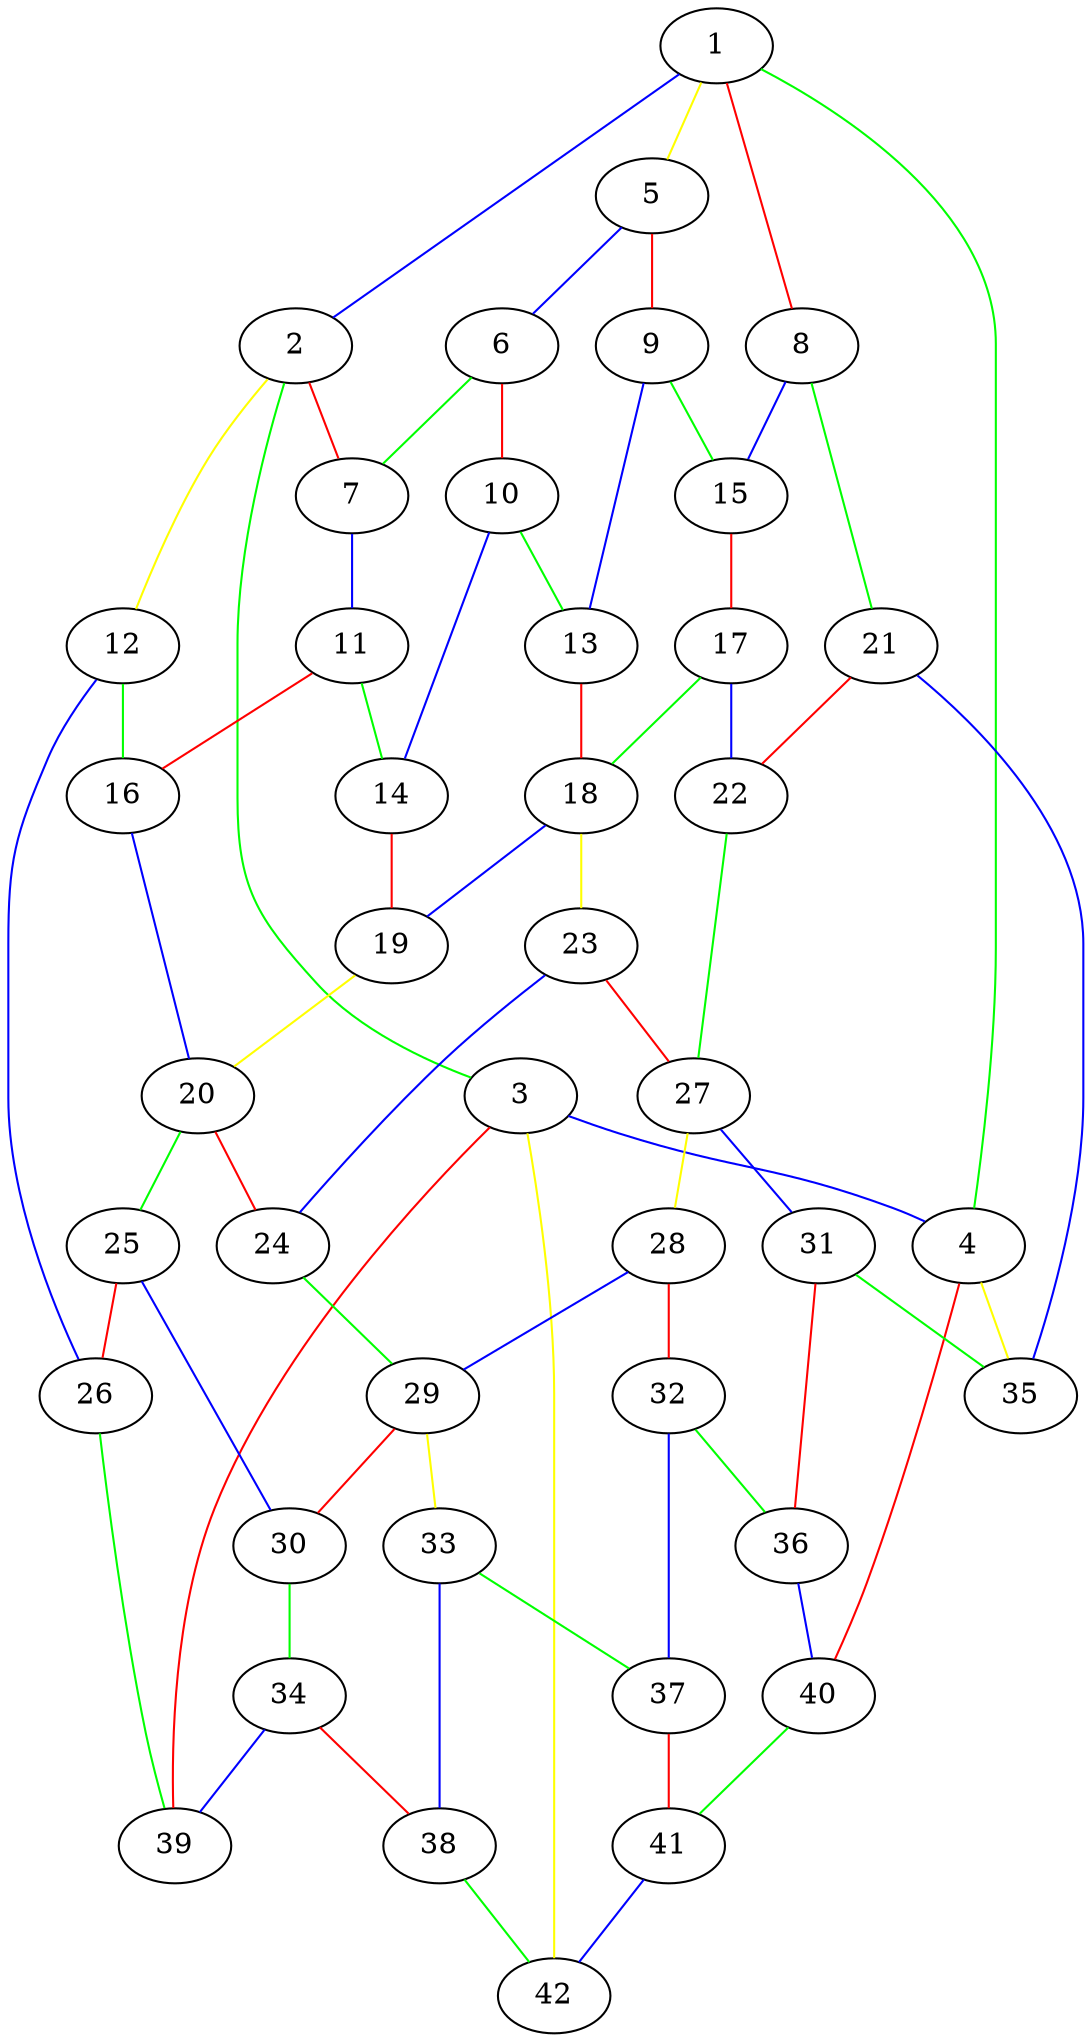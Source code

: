 graph G {
	1 -- 2 [color=blue]
	2 -- 3 [color=green]
	3 -- 4 [color=blue]
	1 -- 4 [color=green]
	1 -- 8 [color=red]
	1 -- 5 [color=yellow]
	2 -- 7 [color=red]
	2 -- 12 [color=yellow]
	3 -- 39 [color=red]
	3 -- 42 [color=yellow]
	4 -- 40 [color=red]
	4 -- 35 [color=yellow]
	5 -- 6 [color=blue]
	6 -- 7 [color=green]
	12 -- 26 [color=blue]
	26 -- 39 [color=green]
	41 -- 42 [color=blue]
	40 -- 41 [color=green]
	21 -- 35 [color=blue]
	8 -- 21 [color=green]
	8 -- 15 [color=blue]
	5 -- 9 [color=red]
	7 -- 11 [color=blue]
	12 -- 16 [color=green]
	34 -- 39 [color=blue]
	38 -- 42 [color=green]
	36 -- 40 [color=blue]
	31 -- 35 [color=green]
	6 -- 10 [color=red]
	25 -- 26 [color=red]
	37 -- 41 [color=red]
	21 -- 22 [color=red]
	17 -- 22 [color=blue]
	9 -- 15 [color=green]
	9 -- 13 [color=blue]
	10 -- 13 [color=green]
	10 -- 14 [color=blue]
	11 -- 14 [color=green]
	11 -- 16 [color=red]
	16 -- 20 [color=blue]
	20 -- 25 [color=green]
	25 -- 30 [color=blue]
	30 -- 34 [color=green]
	34 -- 38 [color=red]
	33 -- 38 [color=blue]
	33 -- 37 [color=green]
	32 -- 37 [color=blue]
	32 -- 36 [color=green]
	31 -- 36 [color=red]
	27 -- 31 [color=blue]
	22 -- 27 [color=green]
	15 -- 17 [color=red]
	17 -- 18 [color=green]
	13 -- 18 [color=red]
	14 -- 19 [color=red]
	18 -- 19 [color=blue]
	19 -- 20 [color=yellow]
	18 -- 23 [color=yellow]
	20 -- 24 [color=red]
	23 -- 27 [color=red]
	23 -- 24 [color=blue]
	27 -- 28 [color=yellow]
	28 -- 29 [color=blue]
	24 -- 29 [color=green]
	29 -- 30 [color=red]
	28 -- 32 [color=red]
	29 -- 33 [color=yellow]
}
